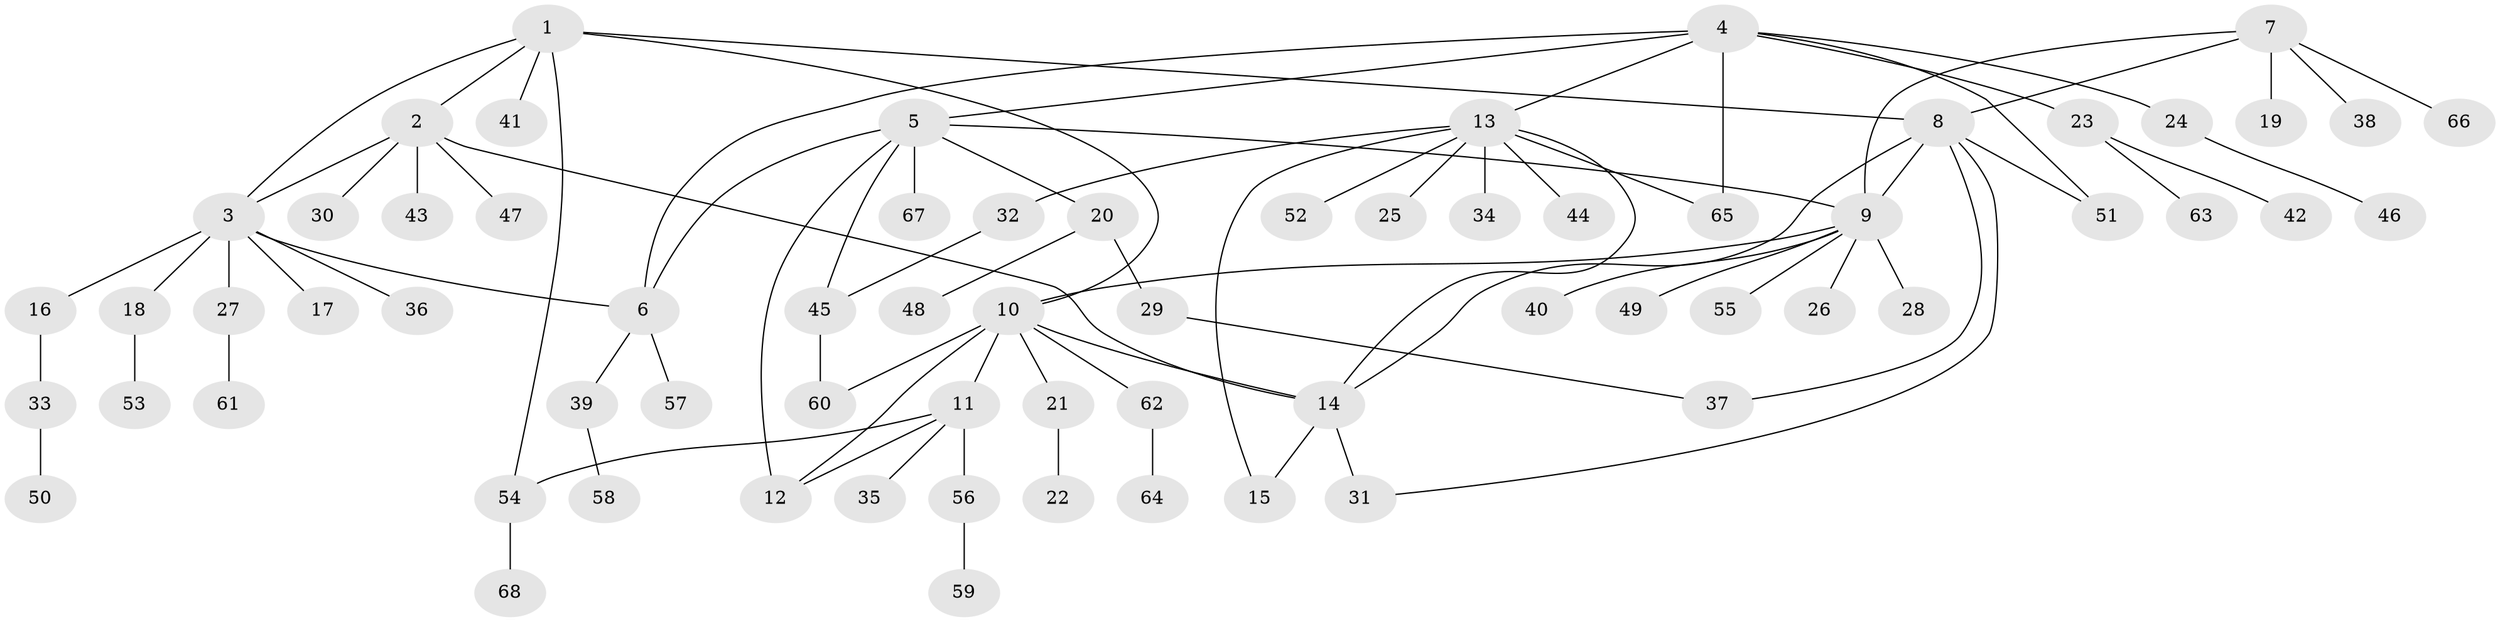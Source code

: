 // coarse degree distribution, {9: 0.0425531914893617, 6: 0.0425531914893617, 5: 0.06382978723404255, 4: 0.02127659574468085, 7: 0.02127659574468085, 8: 0.0425531914893617, 2: 0.1702127659574468, 1: 0.574468085106383, 3: 0.02127659574468085}
// Generated by graph-tools (version 1.1) at 2025/24/03/03/25 07:24:10]
// undirected, 68 vertices, 85 edges
graph export_dot {
graph [start="1"]
  node [color=gray90,style=filled];
  1;
  2;
  3;
  4;
  5;
  6;
  7;
  8;
  9;
  10;
  11;
  12;
  13;
  14;
  15;
  16;
  17;
  18;
  19;
  20;
  21;
  22;
  23;
  24;
  25;
  26;
  27;
  28;
  29;
  30;
  31;
  32;
  33;
  34;
  35;
  36;
  37;
  38;
  39;
  40;
  41;
  42;
  43;
  44;
  45;
  46;
  47;
  48;
  49;
  50;
  51;
  52;
  53;
  54;
  55;
  56;
  57;
  58;
  59;
  60;
  61;
  62;
  63;
  64;
  65;
  66;
  67;
  68;
  1 -- 2;
  1 -- 3;
  1 -- 8;
  1 -- 10;
  1 -- 41;
  1 -- 54;
  2 -- 3;
  2 -- 14;
  2 -- 30;
  2 -- 43;
  2 -- 47;
  3 -- 6;
  3 -- 16;
  3 -- 17;
  3 -- 18;
  3 -- 27;
  3 -- 36;
  4 -- 5;
  4 -- 6;
  4 -- 13;
  4 -- 23;
  4 -- 24;
  4 -- 51;
  4 -- 65;
  5 -- 6;
  5 -- 9;
  5 -- 12;
  5 -- 20;
  5 -- 45;
  5 -- 67;
  6 -- 39;
  6 -- 57;
  7 -- 8;
  7 -- 9;
  7 -- 19;
  7 -- 38;
  7 -- 66;
  8 -- 9;
  8 -- 14;
  8 -- 31;
  8 -- 37;
  8 -- 51;
  9 -- 10;
  9 -- 26;
  9 -- 28;
  9 -- 40;
  9 -- 49;
  9 -- 55;
  10 -- 11;
  10 -- 12;
  10 -- 14;
  10 -- 21;
  10 -- 60;
  10 -- 62;
  11 -- 12;
  11 -- 35;
  11 -- 54;
  11 -- 56;
  13 -- 14;
  13 -- 15;
  13 -- 25;
  13 -- 32;
  13 -- 34;
  13 -- 44;
  13 -- 52;
  13 -- 65;
  14 -- 15;
  14 -- 31;
  16 -- 33;
  18 -- 53;
  20 -- 29;
  20 -- 48;
  21 -- 22;
  23 -- 42;
  23 -- 63;
  24 -- 46;
  27 -- 61;
  29 -- 37;
  32 -- 45;
  33 -- 50;
  39 -- 58;
  45 -- 60;
  54 -- 68;
  56 -- 59;
  62 -- 64;
}
